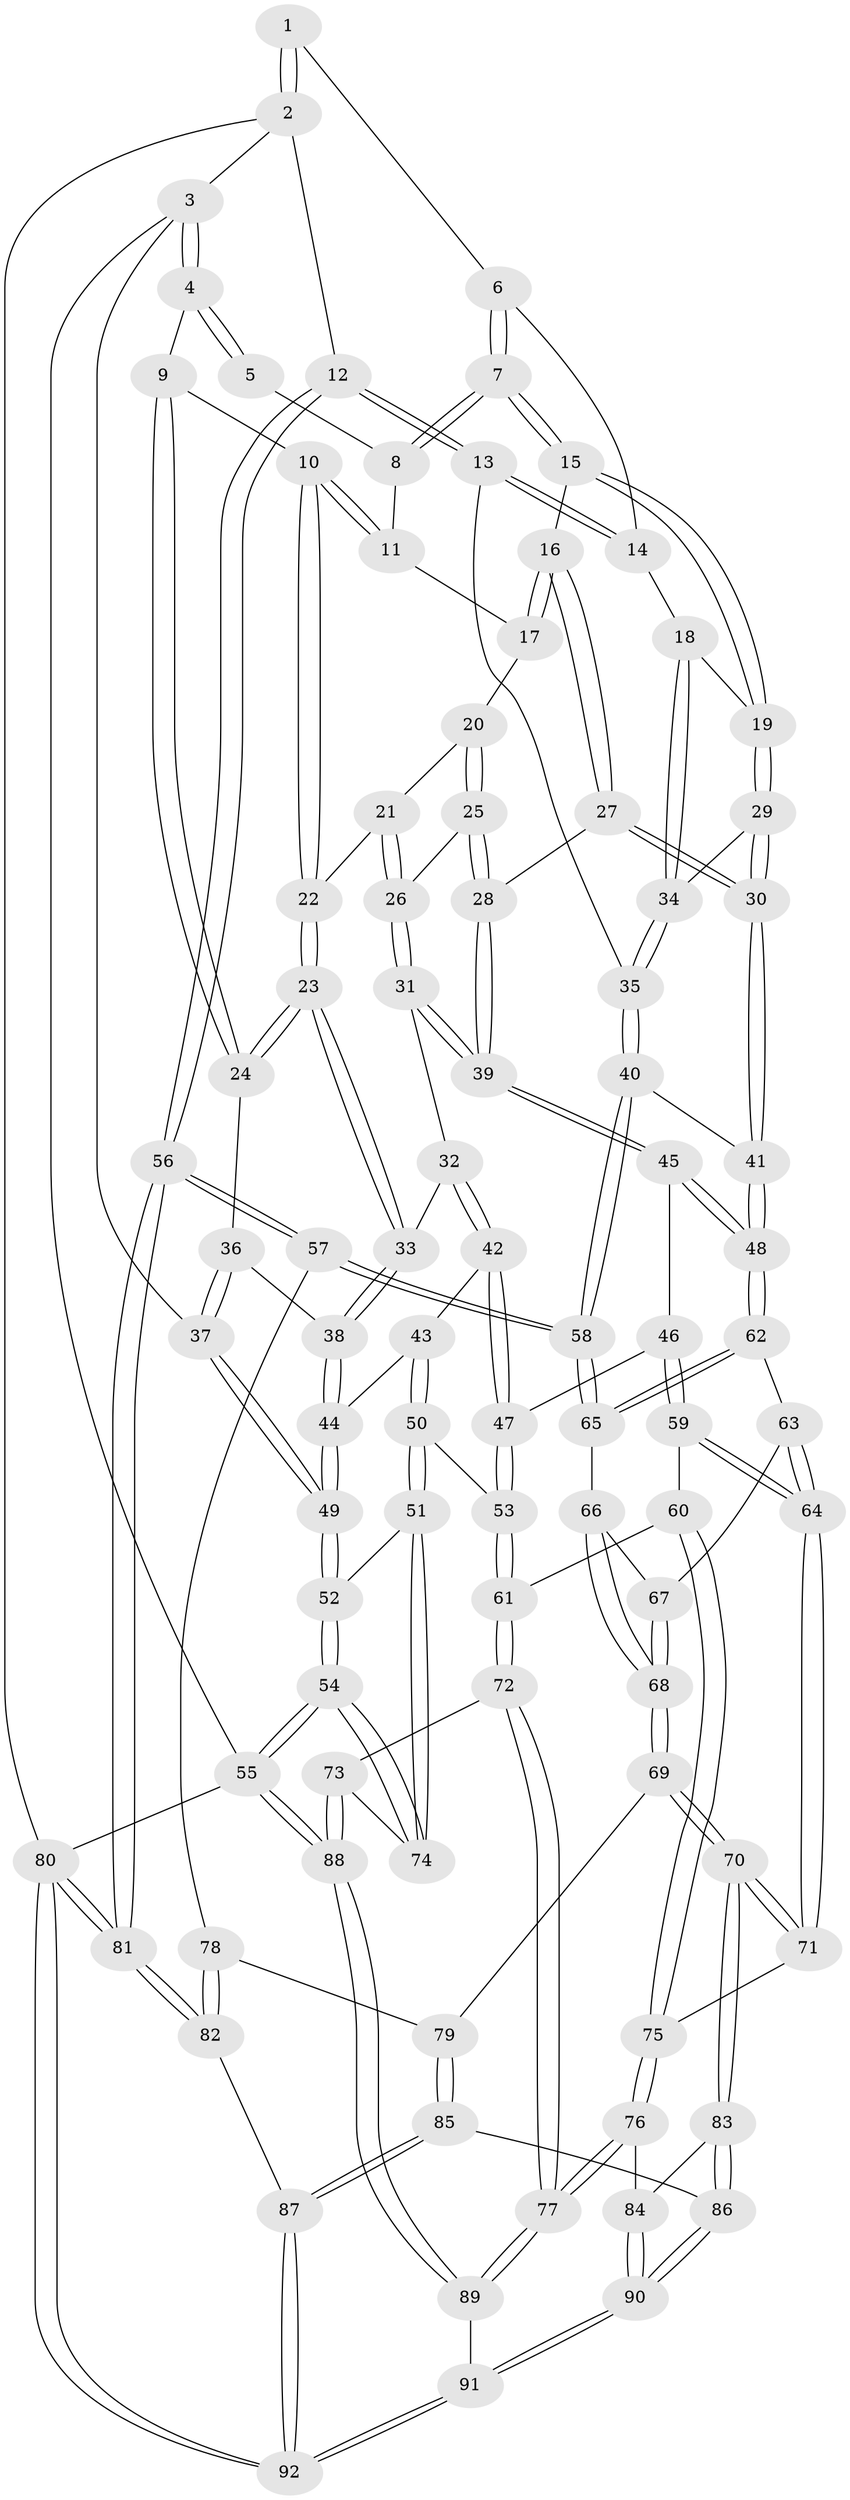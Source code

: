 // Generated by graph-tools (version 1.1) at 2025/27/03/09/25 03:27:07]
// undirected, 92 vertices, 227 edges
graph export_dot {
graph [start="1"]
  node [color=gray90,style=filled];
  1 [pos="+0.8464621781778228+0"];
  2 [pos="+1+0"];
  3 [pos="+0+0"];
  4 [pos="+0+0"];
  5 [pos="+0.46539701769326763+0"];
  6 [pos="+0.7954337649055856+0"];
  7 [pos="+0.6309754479776422+0.1042314337616394"];
  8 [pos="+0.4627316532139904+0"];
  9 [pos="+0.1767560084444298+0.010483353335998879"];
  10 [pos="+0.3088947088343048+0.11643017346033863"];
  11 [pos="+0.4179977252510033+0.008345497181005138"];
  12 [pos="+1+0.2675258745620283"];
  13 [pos="+1+0.27477939148247554"];
  14 [pos="+0.8223337003996705+0.08856983718395241"];
  15 [pos="+0.6298957266577262+0.1538602475528787"];
  16 [pos="+0.6116078150390677+0.1647505554789368"];
  17 [pos="+0.49248922742938217+0.16351798246993424"];
  18 [pos="+0.7571816307135046+0.19161757693943857"];
  19 [pos="+0.6538303071027112+0.16995375054509942"];
  20 [pos="+0.48495964851752055+0.17937712132232045"];
  21 [pos="+0.4218956811299862+0.20252015718796626"];
  22 [pos="+0.30282459193895384+0.13657284667677705"];
  23 [pos="+0.2650676051450167+0.19612294288361026"];
  24 [pos="+0.17408811077637237+0.19865798282916206"];
  25 [pos="+0.4980196798832139+0.27587835681947404"];
  26 [pos="+0.4133628409992022+0.24722763685433669"];
  27 [pos="+0.555848400948937+0.30195797746004327"];
  28 [pos="+0.5173909026335812+0.3113220299675126"];
  29 [pos="+0.6649386617834787+0.31099056435299904"];
  30 [pos="+0.6420081034754924+0.33552568560145785"];
  31 [pos="+0.3412913765842526+0.29874259774045725"];
  32 [pos="+0.3194261283229913+0.2943141418817614"];
  33 [pos="+0.2889616762666771+0.2541392641364112"];
  34 [pos="+0.7917755668127838+0.27370988600030793"];
  35 [pos="+0.9081462358621256+0.36328445086312877"];
  36 [pos="+0.1651502569649974+0.2000843242563126"];
  37 [pos="+0+0.07023887400714451"];
  38 [pos="+0.1372255842105105+0.3884528378670451"];
  39 [pos="+0.46602951937071685+0.383389339215813"];
  40 [pos="+0.8316451810496595+0.46428888652440725"];
  41 [pos="+0.6764009550115221+0.4676659212949506"];
  42 [pos="+0.2887876019995236+0.37604089167278115"];
  43 [pos="+0.1703439411990518+0.4355172216563444"];
  44 [pos="+0.12769257124408648+0.4105418589466608"];
  45 [pos="+0.46753181573692887+0.4500358847675607"];
  46 [pos="+0.40612951642082423+0.4980222359319526"];
  47 [pos="+0.38041864238677936+0.49921007728708633"];
  48 [pos="+0.6180233954580102+0.5107004055490173"];
  49 [pos="+0+0.42370343604077376"];
  50 [pos="+0.2399330498057486+0.5610016337257502"];
  51 [pos="+0.12201917782397433+0.6679425286114438"];
  52 [pos="+0+0.49491088049926607"];
  53 [pos="+0.25341292125988274+0.56248339225344"];
  54 [pos="+0+0.9194299251320698"];
  55 [pos="+0+1"];
  56 [pos="+1+0.7125037405752156"];
  57 [pos="+0.9160208747766132+0.6984060815524735"];
  58 [pos="+0.8655633463191817+0.6323454540712176"];
  59 [pos="+0.43784444943107736+0.6105506566828373"];
  60 [pos="+0.36919467142826295+0.6790663635901358"];
  61 [pos="+0.32322551825659984+0.6679958756445769"];
  62 [pos="+0.6147763965276852+0.5645908669312443"];
  63 [pos="+0.6141449513832078+0.5685997095565074"];
  64 [pos="+0.5317142105746177+0.6654786581168926"];
  65 [pos="+0.8451862407939323+0.635212280573376"];
  66 [pos="+0.7671446482185695+0.6532138077663927"];
  67 [pos="+0.6444737383582311+0.6074250902331262"];
  68 [pos="+0.6810286547097963+0.7169136985065121"];
  69 [pos="+0.6604282122088133+0.7940166852598187"];
  70 [pos="+0.5454811891650926+0.8077830601181489"];
  71 [pos="+0.5321936035259446+0.7685348253212124"];
  72 [pos="+0.22719912994553285+0.8156050790735919"];
  73 [pos="+0.17222282501258074+0.7971714325699553"];
  74 [pos="+0.13390026721250503+0.732550385924216"];
  75 [pos="+0.38252366735130106+0.7038190547550672"];
  76 [pos="+0.3324130665381211+0.8746376908530142"];
  77 [pos="+0.31081276882102993+0.8847079271526405"];
  78 [pos="+0.8994796072613648+0.7222173981844795"];
  79 [pos="+0.7228605857374656+0.8226805188850816"];
  80 [pos="+1+1"];
  81 [pos="+1+0.8199536485013933"];
  82 [pos="+0.8928248441531104+0.921413137952458"];
  83 [pos="+0.542575630803553+0.8125289443598487"];
  84 [pos="+0.5136973401538973+0.84310166916745"];
  85 [pos="+0.751556180087014+0.9195139909708491"];
  86 [pos="+0.6536355585535055+0.9606990467104306"];
  87 [pos="+0.8430411774677625+1"];
  88 [pos="+0+1"];
  89 [pos="+0.2785103431239179+1"];
  90 [pos="+0.5391554376096983+1"];
  91 [pos="+0.5324435187300185+1"];
  92 [pos="+0.905877521108416+1"];
  1 -- 2;
  1 -- 2;
  1 -- 6;
  2 -- 3;
  2 -- 12;
  2 -- 80;
  3 -- 4;
  3 -- 4;
  3 -- 37;
  3 -- 55;
  4 -- 5;
  4 -- 5;
  4 -- 9;
  5 -- 8;
  6 -- 7;
  6 -- 7;
  6 -- 14;
  7 -- 8;
  7 -- 8;
  7 -- 15;
  7 -- 15;
  8 -- 11;
  9 -- 10;
  9 -- 24;
  9 -- 24;
  10 -- 11;
  10 -- 11;
  10 -- 22;
  10 -- 22;
  11 -- 17;
  12 -- 13;
  12 -- 13;
  12 -- 56;
  12 -- 56;
  13 -- 14;
  13 -- 14;
  13 -- 35;
  14 -- 18;
  15 -- 16;
  15 -- 19;
  15 -- 19;
  16 -- 17;
  16 -- 17;
  16 -- 27;
  16 -- 27;
  17 -- 20;
  18 -- 19;
  18 -- 34;
  18 -- 34;
  19 -- 29;
  19 -- 29;
  20 -- 21;
  20 -- 25;
  20 -- 25;
  21 -- 22;
  21 -- 26;
  21 -- 26;
  22 -- 23;
  22 -- 23;
  23 -- 24;
  23 -- 24;
  23 -- 33;
  23 -- 33;
  24 -- 36;
  25 -- 26;
  25 -- 28;
  25 -- 28;
  26 -- 31;
  26 -- 31;
  27 -- 28;
  27 -- 30;
  27 -- 30;
  28 -- 39;
  28 -- 39;
  29 -- 30;
  29 -- 30;
  29 -- 34;
  30 -- 41;
  30 -- 41;
  31 -- 32;
  31 -- 39;
  31 -- 39;
  32 -- 33;
  32 -- 42;
  32 -- 42;
  33 -- 38;
  33 -- 38;
  34 -- 35;
  34 -- 35;
  35 -- 40;
  35 -- 40;
  36 -- 37;
  36 -- 37;
  36 -- 38;
  37 -- 49;
  37 -- 49;
  38 -- 44;
  38 -- 44;
  39 -- 45;
  39 -- 45;
  40 -- 41;
  40 -- 58;
  40 -- 58;
  41 -- 48;
  41 -- 48;
  42 -- 43;
  42 -- 47;
  42 -- 47;
  43 -- 44;
  43 -- 50;
  43 -- 50;
  44 -- 49;
  44 -- 49;
  45 -- 46;
  45 -- 48;
  45 -- 48;
  46 -- 47;
  46 -- 59;
  46 -- 59;
  47 -- 53;
  47 -- 53;
  48 -- 62;
  48 -- 62;
  49 -- 52;
  49 -- 52;
  50 -- 51;
  50 -- 51;
  50 -- 53;
  51 -- 52;
  51 -- 74;
  51 -- 74;
  52 -- 54;
  52 -- 54;
  53 -- 61;
  53 -- 61;
  54 -- 55;
  54 -- 55;
  54 -- 74;
  54 -- 74;
  55 -- 88;
  55 -- 88;
  55 -- 80;
  56 -- 57;
  56 -- 57;
  56 -- 81;
  56 -- 81;
  57 -- 58;
  57 -- 58;
  57 -- 78;
  58 -- 65;
  58 -- 65;
  59 -- 60;
  59 -- 64;
  59 -- 64;
  60 -- 61;
  60 -- 75;
  60 -- 75;
  61 -- 72;
  61 -- 72;
  62 -- 63;
  62 -- 65;
  62 -- 65;
  63 -- 64;
  63 -- 64;
  63 -- 67;
  64 -- 71;
  64 -- 71;
  65 -- 66;
  66 -- 67;
  66 -- 68;
  66 -- 68;
  67 -- 68;
  67 -- 68;
  68 -- 69;
  68 -- 69;
  69 -- 70;
  69 -- 70;
  69 -- 79;
  70 -- 71;
  70 -- 71;
  70 -- 83;
  70 -- 83;
  71 -- 75;
  72 -- 73;
  72 -- 77;
  72 -- 77;
  73 -- 74;
  73 -- 88;
  73 -- 88;
  75 -- 76;
  75 -- 76;
  76 -- 77;
  76 -- 77;
  76 -- 84;
  77 -- 89;
  77 -- 89;
  78 -- 79;
  78 -- 82;
  78 -- 82;
  79 -- 85;
  79 -- 85;
  80 -- 81;
  80 -- 81;
  80 -- 92;
  80 -- 92;
  81 -- 82;
  81 -- 82;
  82 -- 87;
  83 -- 84;
  83 -- 86;
  83 -- 86;
  84 -- 90;
  84 -- 90;
  85 -- 86;
  85 -- 87;
  85 -- 87;
  86 -- 90;
  86 -- 90;
  87 -- 92;
  87 -- 92;
  88 -- 89;
  88 -- 89;
  89 -- 91;
  90 -- 91;
  90 -- 91;
  91 -- 92;
  91 -- 92;
}
